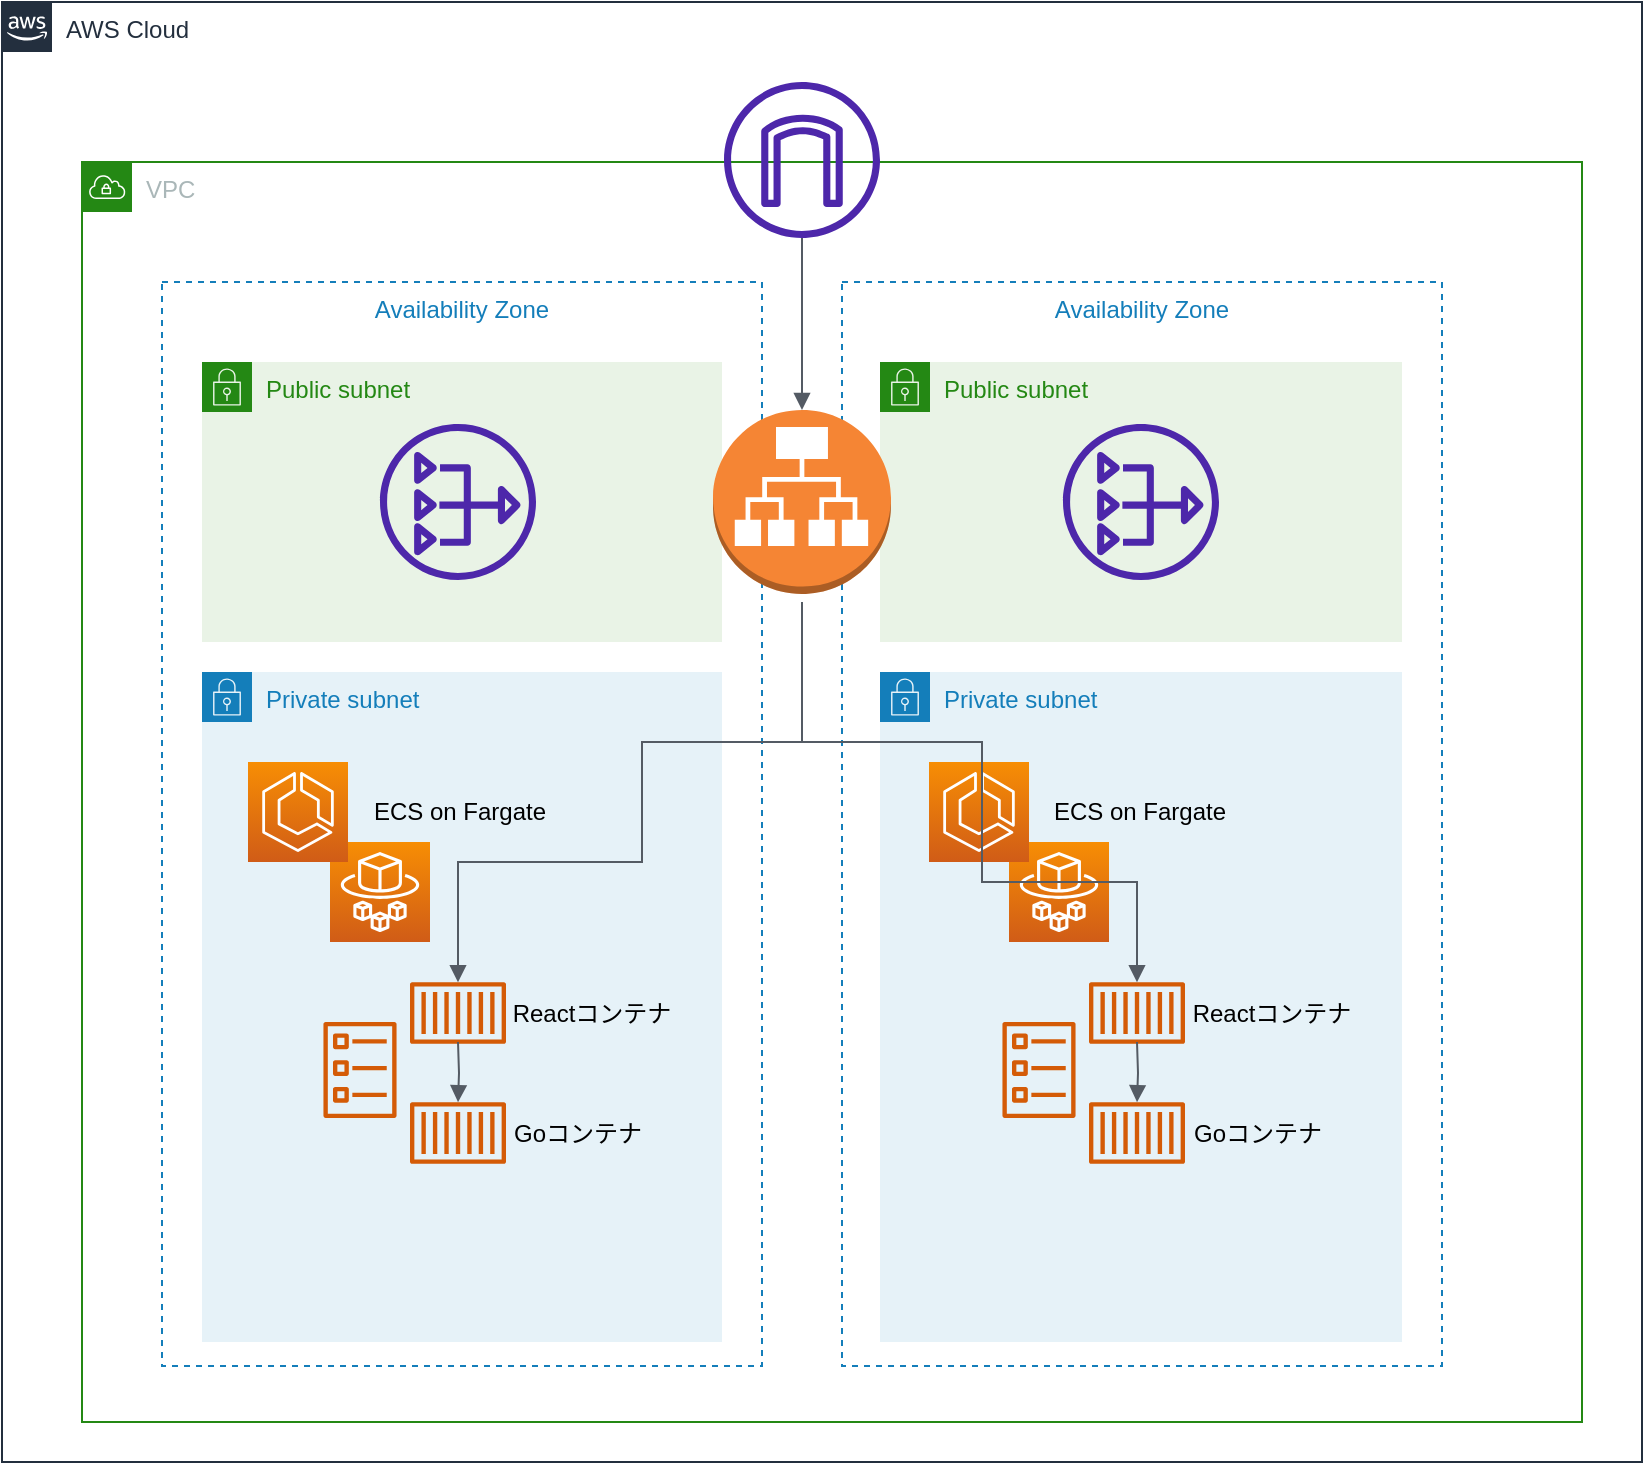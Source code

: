 <mxfile>
    <diagram id="dBq91NN1N-A0Npe5ktuQ" name="ページ1">
        <mxGraphModel dx="1463" dy="805" grid="1" gridSize="10" guides="1" tooltips="1" connect="1" arrows="1" fold="1" page="1" pageScale="1" pageWidth="827" pageHeight="1169" math="0" shadow="0">
            <root>
                <mxCell id="0"/>
                <mxCell id="1" parent="0"/>
                <mxCell id="2" value="VPC" style="points=[[0,0],[0.25,0],[0.5,0],[0.75,0],[1,0],[1,0.25],[1,0.5],[1,0.75],[1,1],[0.75,1],[0.5,1],[0.25,1],[0,1],[0,0.75],[0,0.5],[0,0.25]];outlineConnect=0;gradientColor=none;html=1;whiteSpace=wrap;fontSize=12;fontStyle=0;container=1;pointerEvents=0;collapsible=0;recursiveResize=0;shape=mxgraph.aws4.group;grIcon=mxgraph.aws4.group_vpc;strokeColor=#248814;fillColor=none;verticalAlign=top;align=left;spacingLeft=30;fontColor=#AAB7B8;dashed=0;movable=0;resizable=0;rotatable=0;deletable=0;editable=0;connectable=0;" parent="1" vertex="1">
                    <mxGeometry x="40" y="80" width="750" height="630" as="geometry"/>
                </mxCell>
                <mxCell id="15" value="AWS Cloud" style="points=[[0,0],[0.25,0],[0.5,0],[0.75,0],[1,0],[1,0.25],[1,0.5],[1,0.75],[1,1],[0.75,1],[0.5,1],[0.25,1],[0,1],[0,0.75],[0,0.5],[0,0.25]];outlineConnect=0;gradientColor=none;html=1;whiteSpace=wrap;fontSize=12;fontStyle=0;container=1;pointerEvents=0;collapsible=0;recursiveResize=0;shape=mxgraph.aws4.group;grIcon=mxgraph.aws4.group_aws_cloud_alt;strokeColor=#232F3E;fillColor=none;verticalAlign=top;align=left;spacingLeft=30;fontColor=#232F3E;dashed=0;movable=1;resizable=1;rotatable=1;deletable=1;editable=1;connectable=1;" parent="1" vertex="1">
                    <mxGeometry width="820" height="730" as="geometry"/>
                </mxCell>
                <mxCell id="19" value="Availability Zone" style="fillColor=none;strokeColor=#147EBA;dashed=1;verticalAlign=top;fontStyle=0;fontColor=#147EBA;movable=0;resizable=0;rotatable=0;deletable=0;editable=0;connectable=0;" parent="15" vertex="1">
                    <mxGeometry x="80" y="140" width="300" height="542" as="geometry"/>
                </mxCell>
                <mxCell id="4" value="" style="sketch=0;outlineConnect=0;fontColor=#232F3E;gradientColor=none;fillColor=#4D27AA;strokeColor=none;dashed=0;verticalLabelPosition=bottom;verticalAlign=top;align=center;html=1;fontSize=12;fontStyle=0;aspect=fixed;pointerEvents=1;shape=mxgraph.aws4.internet_gateway;movable=0;resizable=0;rotatable=0;deletable=0;editable=0;connectable=0;" parent="15" vertex="1">
                    <mxGeometry x="361" y="40" width="78" height="78" as="geometry"/>
                </mxCell>
                <mxCell id="20" value="Availability Zone" style="fillColor=none;strokeColor=#147EBA;dashed=1;verticalAlign=top;fontStyle=0;fontColor=#147EBA;movable=0;resizable=0;rotatable=0;deletable=0;editable=0;connectable=0;" parent="15" vertex="1">
                    <mxGeometry x="420" y="140" width="300" height="542" as="geometry"/>
                </mxCell>
                <mxCell id="18" value="" style="edgeStyle=orthogonalEdgeStyle;html=1;endArrow=block;elbow=vertical;startArrow=none;endFill=1;strokeColor=#545B64;rounded=0;movable=0;resizable=0;rotatable=0;deletable=0;editable=0;connectable=0;" parent="15" source="4" target="3" edge="1">
                    <mxGeometry width="100" relative="1" as="geometry">
                        <mxPoint x="390" y="230" as="sourcePoint"/>
                        <mxPoint x="490" y="230" as="targetPoint"/>
                        <Array as="points">
                            <mxPoint x="400" y="170"/>
                            <mxPoint x="400" y="170"/>
                        </Array>
                    </mxGeometry>
                </mxCell>
                <mxCell id="5" value="Public subnet" style="points=[[0,0],[0.25,0],[0.5,0],[0.75,0],[1,0],[1,0.25],[1,0.5],[1,0.75],[1,1],[0.75,1],[0.5,1],[0.25,1],[0,1],[0,0.75],[0,0.5],[0,0.25]];outlineConnect=0;gradientColor=none;html=1;whiteSpace=wrap;fontSize=12;fontStyle=0;container=1;pointerEvents=0;collapsible=0;recursiveResize=0;shape=mxgraph.aws4.group;grIcon=mxgraph.aws4.group_security_group;grStroke=0;strokeColor=#248814;fillColor=#E9F3E6;verticalAlign=top;align=left;spacingLeft=30;fontColor=#248814;dashed=0;movable=0;resizable=0;rotatable=0;deletable=0;editable=0;connectable=0;" parent="15" vertex="1">
                    <mxGeometry x="439" y="180" width="261" height="140" as="geometry"/>
                </mxCell>
                <mxCell id="49" value="" style="sketch=0;outlineConnect=0;fontColor=#232F3E;gradientColor=none;fillColor=#4D27AA;strokeColor=none;dashed=0;verticalLabelPosition=bottom;verticalAlign=top;align=center;html=1;fontSize=12;fontStyle=0;aspect=fixed;pointerEvents=1;shape=mxgraph.aws4.nat_gateway;" vertex="1" parent="5">
                    <mxGeometry x="91.5" y="31" width="78" height="78" as="geometry"/>
                </mxCell>
                <mxCell id="6" value="Public subnet" style="points=[[0,0],[0.25,0],[0.5,0],[0.75,0],[1,0],[1,0.25],[1,0.5],[1,0.75],[1,1],[0.75,1],[0.5,1],[0.25,1],[0,1],[0,0.75],[0,0.5],[0,0.25]];outlineConnect=0;gradientColor=none;html=1;whiteSpace=wrap;fontSize=12;fontStyle=0;container=1;pointerEvents=0;collapsible=0;recursiveResize=0;shape=mxgraph.aws4.group;grIcon=mxgraph.aws4.group_security_group;grStroke=0;strokeColor=#248814;fillColor=#E9F3E6;verticalAlign=top;align=left;spacingLeft=30;fontColor=#248814;dashed=0;movable=0;resizable=0;rotatable=0;deletable=0;editable=0;connectable=0;" parent="15" vertex="1">
                    <mxGeometry x="100" y="180" width="260" height="140" as="geometry"/>
                </mxCell>
                <mxCell id="48" value="" style="sketch=0;outlineConnect=0;fontColor=#232F3E;gradientColor=none;fillColor=#4D27AA;strokeColor=none;dashed=0;verticalLabelPosition=bottom;verticalAlign=top;align=center;html=1;fontSize=12;fontStyle=0;aspect=fixed;pointerEvents=1;shape=mxgraph.aws4.nat_gateway;" vertex="1" parent="6">
                    <mxGeometry x="89" y="31" width="78" height="78" as="geometry"/>
                </mxCell>
                <mxCell id="3" value="" style="outlineConnect=0;dashed=0;verticalLabelPosition=bottom;verticalAlign=top;align=center;html=1;shape=mxgraph.aws3.application_load_balancer;fillColor=#F58534;gradientColor=none;movable=0;resizable=0;rotatable=0;deletable=0;editable=0;connectable=0;" parent="15" vertex="1">
                    <mxGeometry x="355.5" y="204" width="89" height="92" as="geometry"/>
                </mxCell>
                <mxCell id="14" value="Private subnet" style="points=[[0,0],[0.25,0],[0.5,0],[0.75,0],[1,0],[1,0.25],[1,0.5],[1,0.75],[1,1],[0.75,1],[0.5,1],[0.25,1],[0,1],[0,0.75],[0,0.5],[0,0.25]];outlineConnect=0;gradientColor=none;html=1;whiteSpace=wrap;fontSize=12;fontStyle=0;container=1;pointerEvents=0;collapsible=0;recursiveResize=0;shape=mxgraph.aws4.group;grIcon=mxgraph.aws4.group_security_group;grStroke=0;strokeColor=#147EBA;fillColor=#E6F2F8;verticalAlign=top;align=left;spacingLeft=30;fontColor=#147EBA;dashed=0;movable=0;resizable=0;rotatable=0;deletable=0;editable=0;connectable=0;" parent="15" vertex="1">
                    <mxGeometry x="100" y="335" width="260" height="335" as="geometry"/>
                </mxCell>
                <mxCell id="12" value="" style="sketch=0;outlineConnect=0;fontColor=#232F3E;gradientColor=none;fillColor=#D45B07;strokeColor=none;dashed=0;verticalLabelPosition=bottom;verticalAlign=top;align=center;html=1;fontSize=12;fontStyle=0;aspect=fixed;pointerEvents=1;shape=mxgraph.aws4.ecs_task;" parent="14" vertex="1">
                    <mxGeometry x="60.5" y="175" width="37" height="48" as="geometry"/>
                </mxCell>
                <mxCell id="25" value="&lt;font color=&quot;#000000&quot;&gt;ECS on Fargate&lt;/font&gt;" style="text;html=1;strokeColor=none;fillColor=none;align=center;verticalAlign=middle;whiteSpace=wrap;rounded=0;dashed=1;" parent="14" vertex="1">
                    <mxGeometry x="84" y="60" width="90" height="20" as="geometry"/>
                </mxCell>
                <mxCell id="10" value="" style="sketch=0;points=[[0,0,0],[0.25,0,0],[0.5,0,0],[0.75,0,0],[1,0,0],[0,1,0],[0.25,1,0],[0.5,1,0],[0.75,1,0],[1,1,0],[0,0.25,0],[0,0.5,0],[0,0.75,0],[1,0.25,0],[1,0.5,0],[1,0.75,0]];outlineConnect=0;fontColor=#232F3E;gradientColor=#F78E04;gradientDirection=north;fillColor=#D05C17;strokeColor=#ffffff;dashed=0;verticalLabelPosition=bottom;verticalAlign=top;align=center;html=1;fontSize=12;fontStyle=0;aspect=fixed;shape=mxgraph.aws4.resourceIcon;resIcon=mxgraph.aws4.fargate;movable=1;resizable=1;rotatable=1;deletable=1;editable=1;connectable=1;" parent="15" vertex="1">
                    <mxGeometry x="164" y="420" width="50" height="50" as="geometry"/>
                </mxCell>
                <mxCell id="7" value="Private subnet" style="points=[[0,0],[0.25,0],[0.5,0],[0.75,0],[1,0],[1,0.25],[1,0.5],[1,0.75],[1,1],[0.75,1],[0.5,1],[0.25,1],[0,1],[0,0.75],[0,0.5],[0,0.25]];outlineConnect=0;gradientColor=none;html=1;whiteSpace=wrap;fontSize=12;fontStyle=0;container=1;pointerEvents=0;collapsible=0;recursiveResize=0;shape=mxgraph.aws4.group;grIcon=mxgraph.aws4.group_security_group;grStroke=0;strokeColor=#147EBA;fillColor=#E6F2F8;verticalAlign=top;align=left;spacingLeft=30;fontColor=#147EBA;dashed=0;movable=0;resizable=0;rotatable=0;deletable=0;editable=0;connectable=0;" parent="15" vertex="1">
                    <mxGeometry x="439" y="335" width="261" height="335" as="geometry"/>
                </mxCell>
                <mxCell id="13" value="" style="sketch=0;outlineConnect=0;fontColor=#232F3E;gradientColor=none;fillColor=#D45B07;strokeColor=none;dashed=0;verticalLabelPosition=bottom;verticalAlign=top;align=center;html=1;fontSize=12;fontStyle=0;aspect=fixed;pointerEvents=1;shape=mxgraph.aws4.container_1;" parent="15" vertex="1">
                    <mxGeometry x="204" y="490" width="48" height="31" as="geometry"/>
                </mxCell>
                <mxCell id="24" value="" style="sketch=0;outlineConnect=0;fontColor=#232F3E;gradientColor=none;fillColor=#D45B07;strokeColor=none;dashed=0;verticalLabelPosition=bottom;verticalAlign=top;align=center;html=1;fontSize=12;fontStyle=0;aspect=fixed;pointerEvents=1;shape=mxgraph.aws4.container_1;" parent="15" vertex="1">
                    <mxGeometry x="204" y="550" width="48" height="31" as="geometry"/>
                </mxCell>
                <mxCell id="27" value="&lt;font color=&quot;#000000&quot;&gt;Reactコンテナ&lt;/font&gt;" style="text;html=1;strokeColor=none;fillColor=none;align=center;verticalAlign=middle;whiteSpace=wrap;rounded=0;dashed=1;" parent="15" vertex="1">
                    <mxGeometry x="254" y="495.5" width="82" height="20" as="geometry"/>
                </mxCell>
                <mxCell id="26" value="&lt;font color=&quot;#000000&quot;&gt;Goコンテナ&lt;/font&gt;" style="text;html=1;strokeColor=none;fillColor=none;align=center;verticalAlign=middle;whiteSpace=wrap;rounded=0;dashed=1;" parent="15" vertex="1">
                    <mxGeometry x="254" y="555.5" width="68" height="20" as="geometry"/>
                </mxCell>
                <mxCell id="30" value="" style="sketch=0;outlineConnect=0;fontColor=#232F3E;gradientColor=none;fillColor=#D45B07;strokeColor=none;dashed=0;verticalLabelPosition=bottom;verticalAlign=top;align=center;html=1;fontSize=12;fontStyle=0;aspect=fixed;pointerEvents=1;shape=mxgraph.aws4.ecs_task;" parent="15" vertex="1">
                    <mxGeometry x="500" y="510" width="37" height="48" as="geometry"/>
                </mxCell>
                <mxCell id="31" value="&lt;font color=&quot;#000000&quot;&gt;ECS on Fargate&lt;/font&gt;" style="text;html=1;strokeColor=none;fillColor=none;align=center;verticalAlign=middle;whiteSpace=wrap;rounded=0;dashed=1;" parent="15" vertex="1">
                    <mxGeometry x="523.5" y="395" width="90" height="20" as="geometry"/>
                </mxCell>
                <mxCell id="32" value="" style="sketch=0;points=[[0,0,0],[0.25,0,0],[0.5,0,0],[0.75,0,0],[1,0,0],[0,1,0],[0.25,1,0],[0.5,1,0],[0.75,1,0],[1,1,0],[0,0.25,0],[0,0.5,0],[0,0.75,0],[1,0.25,0],[1,0.5,0],[1,0.75,0]];outlineConnect=0;fontColor=#232F3E;gradientColor=#F78E04;gradientDirection=north;fillColor=#D05C17;strokeColor=#ffffff;dashed=0;verticalLabelPosition=bottom;verticalAlign=top;align=center;html=1;fontSize=12;fontStyle=0;aspect=fixed;shape=mxgraph.aws4.resourceIcon;resIcon=mxgraph.aws4.fargate;movable=1;resizable=1;rotatable=1;deletable=1;editable=1;connectable=1;" parent="15" vertex="1">
                    <mxGeometry x="503.5" y="420" width="50" height="50" as="geometry"/>
                </mxCell>
                <mxCell id="33" value="" style="sketch=0;outlineConnect=0;fontColor=#232F3E;gradientColor=none;fillColor=#D45B07;strokeColor=none;dashed=0;verticalLabelPosition=bottom;verticalAlign=top;align=center;html=1;fontSize=12;fontStyle=0;aspect=fixed;pointerEvents=1;shape=mxgraph.aws4.container_1;" parent="15" vertex="1">
                    <mxGeometry x="543.5" y="490" width="48" height="31" as="geometry"/>
                </mxCell>
                <mxCell id="34" value="" style="sketch=0;outlineConnect=0;fontColor=#232F3E;gradientColor=none;fillColor=#D45B07;strokeColor=none;dashed=0;verticalLabelPosition=bottom;verticalAlign=top;align=center;html=1;fontSize=12;fontStyle=0;aspect=fixed;pointerEvents=1;shape=mxgraph.aws4.container_1;" parent="15" vertex="1">
                    <mxGeometry x="543.5" y="550" width="48" height="31" as="geometry"/>
                </mxCell>
                <mxCell id="35" value="&lt;font color=&quot;#000000&quot;&gt;Reactコンテナ&lt;/font&gt;" style="text;html=1;strokeColor=none;fillColor=none;align=center;verticalAlign=middle;whiteSpace=wrap;rounded=0;dashed=1;" parent="15" vertex="1">
                    <mxGeometry x="593.5" y="495.5" width="82" height="20" as="geometry"/>
                </mxCell>
                <mxCell id="36" value="&lt;font color=&quot;#000000&quot;&gt;Goコンテナ&lt;/font&gt;" style="text;html=1;strokeColor=none;fillColor=none;align=center;verticalAlign=middle;whiteSpace=wrap;rounded=0;dashed=1;" parent="15" vertex="1">
                    <mxGeometry x="593.5" y="555.5" width="68" height="20" as="geometry"/>
                </mxCell>
                <mxCell id="37" value="" style="edgeStyle=orthogonalEdgeStyle;html=1;endArrow=block;elbow=vertical;startArrow=none;endFill=1;strokeColor=#545B64;rounded=0;fontColor=#000000;" parent="15" target="34" edge="1">
                    <mxGeometry width="100" relative="1" as="geometry">
                        <mxPoint x="567.5" y="520" as="sourcePoint"/>
                        <mxPoint x="753.5" y="480" as="targetPoint"/>
                    </mxGeometry>
                </mxCell>
                <mxCell id="29" value="" style="sketch=0;points=[[0,0,0],[0.25,0,0],[0.5,0,0],[0.75,0,0],[1,0,0],[0,1,0],[0.25,1,0],[0.5,1,0],[0.75,1,0],[1,1,0],[0,0.25,0],[0,0.5,0],[0,0.75,0],[1,0.25,0],[1,0.5,0],[1,0.75,0]];outlineConnect=0;fontColor=#232F3E;gradientColor=#F78E04;gradientDirection=north;fillColor=#D05C17;strokeColor=#ffffff;dashed=0;verticalLabelPosition=bottom;verticalAlign=top;align=center;html=1;fontSize=12;fontStyle=0;aspect=fixed;shape=mxgraph.aws4.resourceIcon;resIcon=mxgraph.aws4.ecs;movable=1;resizable=1;rotatable=1;deletable=1;editable=1;connectable=1;" parent="15" vertex="1">
                    <mxGeometry x="463.5" y="380" width="50" height="50" as="geometry"/>
                </mxCell>
                <mxCell id="11" value="" style="sketch=0;points=[[0,0,0],[0.25,0,0],[0.5,0,0],[0.75,0,0],[1,0,0],[0,1,0],[0.25,1,0],[0.5,1,0],[0.75,1,0],[1,1,0],[0,0.25,0],[0,0.5,0],[0,0.75,0],[1,0.25,0],[1,0.5,0],[1,0.75,0]];outlineConnect=0;fontColor=#232F3E;gradientColor=#F78E04;gradientDirection=north;fillColor=#D05C17;strokeColor=#ffffff;dashed=0;verticalLabelPosition=bottom;verticalAlign=top;align=center;html=1;fontSize=12;fontStyle=0;aspect=fixed;shape=mxgraph.aws4.resourceIcon;resIcon=mxgraph.aws4.ecs;movable=1;resizable=1;rotatable=1;deletable=1;editable=1;connectable=1;" parent="15" vertex="1">
                    <mxGeometry x="123" y="380" width="50" height="50" as="geometry"/>
                </mxCell>
                <mxCell id="39" value="" style="edgeStyle=orthogonalEdgeStyle;html=1;endArrow=none;elbow=vertical;startArrow=block;startFill=1;strokeColor=#545B64;rounded=0;fontColor=#000000;" parent="1" source="33" edge="1">
                    <mxGeometry width="100" relative="1" as="geometry">
                        <mxPoint x="238.037" y="500.09" as="sourcePoint"/>
                        <mxPoint x="400" y="300" as="targetPoint"/>
                        <Array as="points">
                            <mxPoint x="568" y="440"/>
                            <mxPoint x="490" y="440"/>
                            <mxPoint x="490" y="370"/>
                            <mxPoint x="400" y="370"/>
                        </Array>
                    </mxGeometry>
                </mxCell>
                <mxCell id="28" value="" style="edgeStyle=orthogonalEdgeStyle;html=1;endArrow=block;elbow=vertical;startArrow=none;endFill=1;strokeColor=#545B64;rounded=0;fontColor=#000000;" parent="1" target="24" edge="1">
                    <mxGeometry width="100" relative="1" as="geometry">
                        <mxPoint x="228" y="520" as="sourcePoint"/>
                        <mxPoint x="414" y="480" as="targetPoint"/>
                    </mxGeometry>
                </mxCell>
                <mxCell id="38" value="" style="edgeStyle=orthogonalEdgeStyle;html=1;endArrow=none;elbow=vertical;startArrow=block;startFill=1;strokeColor=#545B64;rounded=0;fontColor=#000000;" parent="1" source="13" edge="1">
                    <mxGeometry width="100" relative="1" as="geometry">
                        <mxPoint x="390" y="340" as="sourcePoint"/>
                        <mxPoint x="400" y="300" as="targetPoint"/>
                        <Array as="points">
                            <mxPoint x="228" y="430"/>
                            <mxPoint x="320" y="430"/>
                            <mxPoint x="320" y="370"/>
                            <mxPoint x="400" y="370"/>
                        </Array>
                    </mxGeometry>
                </mxCell>
            </root>
        </mxGraphModel>
    </diagram>
</mxfile>